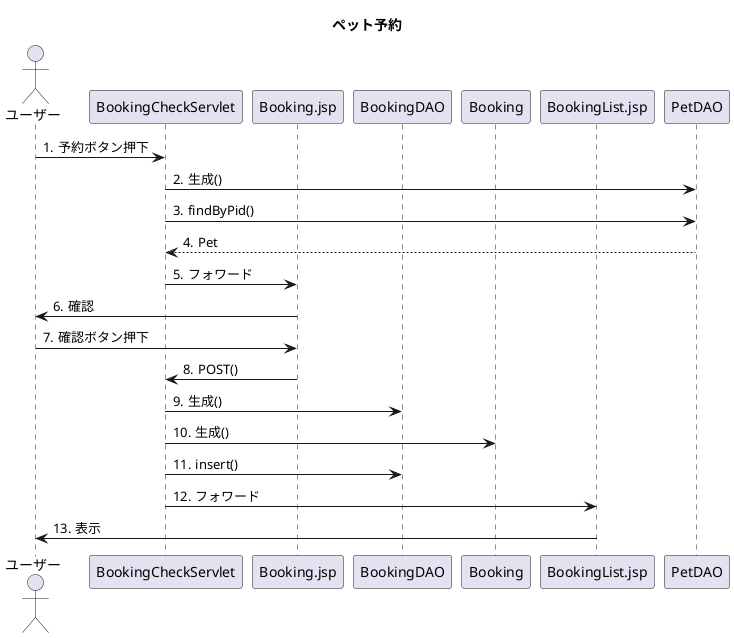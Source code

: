 @startuml
title ペット予約
actor ユーザー
participant BookingCheckServlet
participant Booking.jsp
participant BookingDAO
participant Booking
participant BookingList.jsp
autonumber "#."


ユーザー->BookingCheckServlet : 予約ボタン押下
BookingCheckServlet->PetDAO : 生成()
BookingCheckServlet->PetDAO : findByPid()
PetDAO-->BookingCheckServlet : Pet
BookingCheckServlet->Booking.jsp : フォワード
Booking.jsp->ユーザー : 確認
ユーザー->Booking.jsp : 確認ボタン押下
Booking.jsp->BookingCheckServlet : POST()
BookingCheckServlet->BookingDAO : 生成()
BookingCheckServlet->Booking:生成()
BookingCheckServlet->BookingDAO : insert()
BookingCheckServlet->BookingList.jsp : フォワード
BookingList.jsp->ユーザー : 表示



@enduml